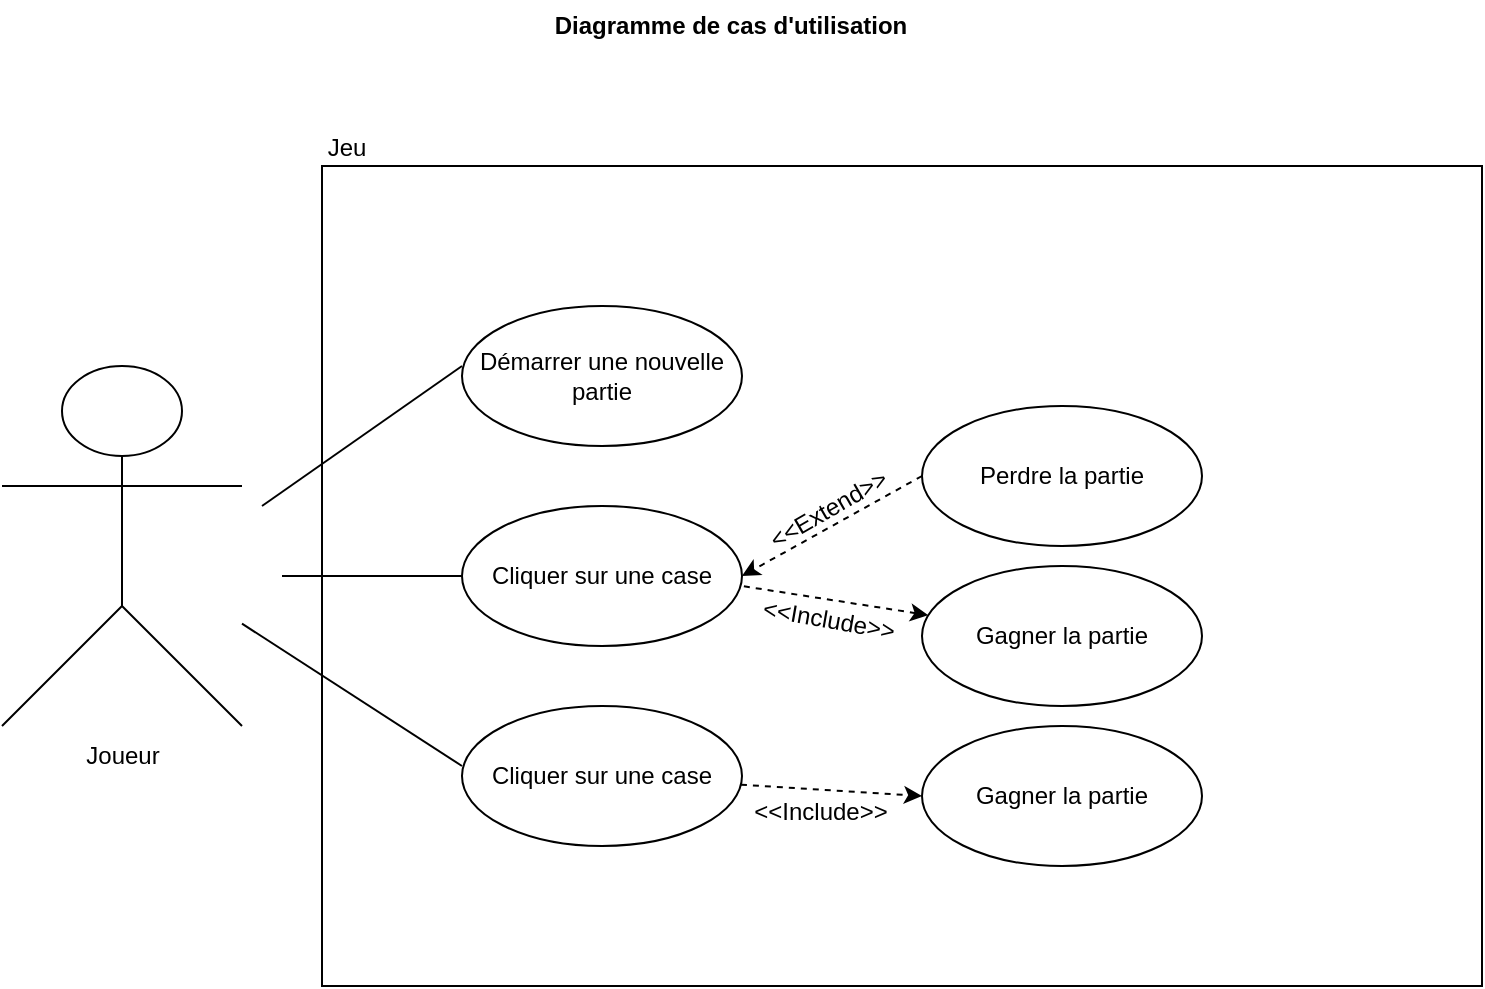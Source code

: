 <mxfile version="24.7.17">
  <diagram name="Page-1" id="8RdupW8L9lF3wMz6WYZO">
    <mxGraphModel dx="1434" dy="782" grid="1" gridSize="10" guides="1" tooltips="1" connect="1" arrows="1" fold="1" page="1" pageScale="1" pageWidth="827" pageHeight="1169" math="0" shadow="0">
      <root>
        <mxCell id="0" />
        <mxCell id="1" parent="0" />
        <mxCell id="DQC11_SW_SbytGF9cZCf-1" value="" style="shape=umlActor;verticalLabelPosition=bottom;verticalAlign=top;html=1;" vertex="1" parent="1">
          <mxGeometry x="50" y="223" width="120" height="180" as="geometry" />
        </mxCell>
        <mxCell id="DQC11_SW_SbytGF9cZCf-5" value="Joueur" style="text;html=1;align=center;verticalAlign=middle;resizable=0;points=[];autosize=1;strokeColor=none;fillColor=none;" vertex="1" parent="1">
          <mxGeometry x="80" y="403" width="60" height="30" as="geometry" />
        </mxCell>
        <mxCell id="DQC11_SW_SbytGF9cZCf-6" value="" style="html=1;whiteSpace=wrap;movable=1;resizable=1;rotatable=1;deletable=1;editable=1;locked=0;connectable=1;" vertex="1" parent="1">
          <mxGeometry x="210" y="123" width="580" height="410" as="geometry" />
        </mxCell>
        <mxCell id="DQC11_SW_SbytGF9cZCf-7" value="Jeu" style="text;html=1;align=center;verticalAlign=middle;resizable=0;points=[];autosize=1;strokeColor=none;fillColor=none;" vertex="1" parent="1">
          <mxGeometry x="202" y="99" width="40" height="30" as="geometry" />
        </mxCell>
        <mxCell id="DQC11_SW_SbytGF9cZCf-8" value="Démarrer une nouvelle partie" style="ellipse;whiteSpace=wrap;html=1;" vertex="1" parent="1">
          <mxGeometry x="280" y="193" width="140" height="70" as="geometry" />
        </mxCell>
        <mxCell id="DQC11_SW_SbytGF9cZCf-15" style="rounded=0;orthogonalLoop=1;jettySize=auto;html=1;endArrow=none;endFill=0;" edge="1" parent="1" source="DQC11_SW_SbytGF9cZCf-9">
          <mxGeometry relative="1" as="geometry">
            <mxPoint x="190" y="328" as="targetPoint" />
          </mxGeometry>
        </mxCell>
        <mxCell id="DQC11_SW_SbytGF9cZCf-9" value="Cliquer sur une case" style="ellipse;whiteSpace=wrap;html=1;" vertex="1" parent="1">
          <mxGeometry x="280" y="293" width="140" height="70" as="geometry" />
        </mxCell>
        <mxCell id="DQC11_SW_SbytGF9cZCf-16" style="rounded=0;orthogonalLoop=1;jettySize=auto;html=1;endArrow=none;endFill=0;" edge="1" parent="1" target="DQC11_SW_SbytGF9cZCf-1">
          <mxGeometry relative="1" as="geometry">
            <mxPoint x="280" y="423" as="sourcePoint" />
            <mxPoint x="170" y="328" as="targetPoint" />
          </mxGeometry>
        </mxCell>
        <mxCell id="DQC11_SW_SbytGF9cZCf-29" style="rounded=0;orthogonalLoop=1;jettySize=auto;html=1;entryX=0;entryY=0.5;entryDx=0;entryDy=0;dashed=1;" edge="1" parent="1" source="DQC11_SW_SbytGF9cZCf-10" target="DQC11_SW_SbytGF9cZCf-19">
          <mxGeometry relative="1" as="geometry" />
        </mxCell>
        <mxCell id="DQC11_SW_SbytGF9cZCf-10" value="Cliquer sur une case" style="ellipse;whiteSpace=wrap;html=1;" vertex="1" parent="1">
          <mxGeometry x="280" y="393" width="140" height="70" as="geometry" />
        </mxCell>
        <mxCell id="DQC11_SW_SbytGF9cZCf-13" style="rounded=0;orthogonalLoop=1;jettySize=auto;html=1;endArrow=none;endFill=0;" edge="1" parent="1">
          <mxGeometry relative="1" as="geometry">
            <mxPoint x="280" y="223" as="sourcePoint" />
            <mxPoint x="180" y="293" as="targetPoint" />
          </mxGeometry>
        </mxCell>
        <mxCell id="DQC11_SW_SbytGF9cZCf-24" style="rounded=0;orthogonalLoop=1;jettySize=auto;html=1;entryX=1;entryY=0.5;entryDx=0;entryDy=0;exitX=0;exitY=0.5;exitDx=0;exitDy=0;dashed=1;" edge="1" parent="1" source="DQC11_SW_SbytGF9cZCf-17" target="DQC11_SW_SbytGF9cZCf-9">
          <mxGeometry relative="1" as="geometry" />
        </mxCell>
        <mxCell id="DQC11_SW_SbytGF9cZCf-17" value="Perdre la partie" style="ellipse;whiteSpace=wrap;html=1;" vertex="1" parent="1">
          <mxGeometry x="510" y="243" width="140" height="70" as="geometry" />
        </mxCell>
        <mxCell id="DQC11_SW_SbytGF9cZCf-27" style="rounded=0;orthogonalLoop=1;jettySize=auto;html=1;dashed=1;startArrow=classic;startFill=1;endArrow=none;endFill=0;" edge="1" parent="1" source="DQC11_SW_SbytGF9cZCf-18">
          <mxGeometry relative="1" as="geometry">
            <mxPoint x="420" y="333" as="targetPoint" />
          </mxGeometry>
        </mxCell>
        <mxCell id="DQC11_SW_SbytGF9cZCf-18" value="Gagner la partie" style="ellipse;whiteSpace=wrap;html=1;" vertex="1" parent="1">
          <mxGeometry x="510" y="323" width="140" height="70" as="geometry" />
        </mxCell>
        <mxCell id="DQC11_SW_SbytGF9cZCf-19" value="Gagner la partie" style="ellipse;whiteSpace=wrap;html=1;" vertex="1" parent="1">
          <mxGeometry x="510" y="403" width="140" height="70" as="geometry" />
        </mxCell>
        <mxCell id="DQC11_SW_SbytGF9cZCf-26" value="&amp;lt;&amp;lt;Extend&amp;gt;&amp;gt;" style="text;html=1;align=center;verticalAlign=middle;resizable=0;points=[];autosize=1;strokeColor=none;fillColor=none;rotation=-30;" vertex="1" parent="1">
          <mxGeometry x="418" y="280" width="90" height="30" as="geometry" />
        </mxCell>
        <mxCell id="DQC11_SW_SbytGF9cZCf-32" value="&amp;lt;&amp;lt;Include&amp;gt;&amp;gt;" style="text;html=1;align=center;verticalAlign=middle;resizable=0;points=[];autosize=1;strokeColor=none;fillColor=none;rotation=10;" vertex="1" parent="1">
          <mxGeometry x="418" y="335" width="90" height="30" as="geometry" />
        </mxCell>
        <mxCell id="DQC11_SW_SbytGF9cZCf-33" value="&amp;lt;&amp;lt;Include&amp;gt;&amp;gt;" style="text;html=1;align=center;verticalAlign=middle;resizable=0;points=[];autosize=1;strokeColor=none;fillColor=none;rotation=0;" vertex="1" parent="1">
          <mxGeometry x="414" y="431" width="90" height="30" as="geometry" />
        </mxCell>
        <mxCell id="DQC11_SW_SbytGF9cZCf-34" value="Diagramme de cas d&#39;utilisation" style="text;align=center;fontStyle=1;verticalAlign=middle;spacingLeft=3;spacingRight=3;strokeColor=none;rotatable=0;points=[[0,0.5],[1,0.5]];portConstraint=eastwest;html=1;" vertex="1" parent="1">
          <mxGeometry x="374" y="40" width="80" height="26" as="geometry" />
        </mxCell>
      </root>
    </mxGraphModel>
  </diagram>
</mxfile>
